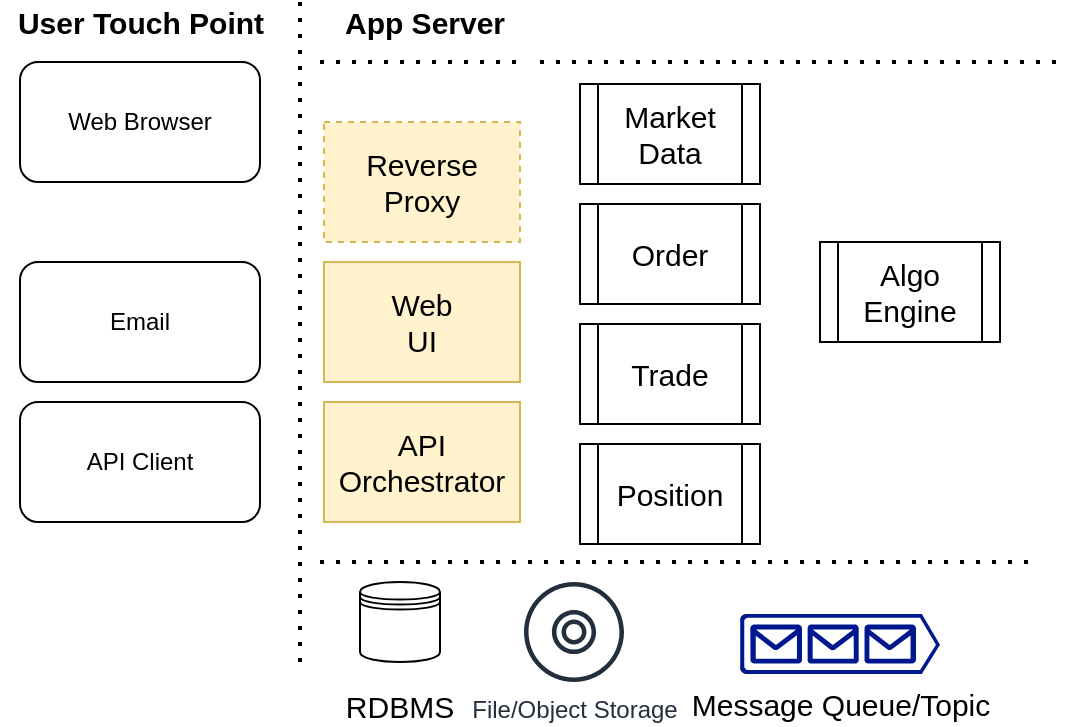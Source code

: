 <mxfile version="17.4.4" type="github">
  <diagram name="Page-1" id="74b105a0-9070-1c63-61bc-23e55f88626e">
    <mxGraphModel dx="2018" dy="1104" grid="1" gridSize="10" guides="1" tooltips="1" connect="1" arrows="1" fold="1" page="1" pageScale="1.5" pageWidth="1169" pageHeight="826" background="none" math="0" shadow="0">
      <root>
        <mxCell id="0" style=";html=1;" />
        <mxCell id="1" style=";html=1;" parent="0" />
        <mxCell id="s5AODR6MLD7gWB9dPqhO-4" value="" style="endArrow=none;dashed=1;html=1;dashPattern=1 3;strokeWidth=2;rounded=0;" edge="1" parent="1">
          <mxGeometry width="50" height="50" relative="1" as="geometry">
            <mxPoint x="170" y="290" as="sourcePoint" />
            <mxPoint x="530" y="290" as="targetPoint" />
          </mxGeometry>
        </mxCell>
        <mxCell id="s5AODR6MLD7gWB9dPqhO-5" value="" style="endArrow=none;dashed=1;html=1;dashPattern=1 3;strokeWidth=2;rounded=0;" edge="1" parent="1">
          <mxGeometry width="50" height="50" relative="1" as="geometry">
            <mxPoint x="160" y="340" as="sourcePoint" />
            <mxPoint x="160" y="10" as="targetPoint" />
          </mxGeometry>
        </mxCell>
        <mxCell id="s5AODR6MLD7gWB9dPqhO-6" value="Web Browser" style="rounded=1;whiteSpace=wrap;html=1;" vertex="1" parent="1">
          <mxGeometry x="20" y="40" width="120" height="60" as="geometry" />
        </mxCell>
        <mxCell id="s5AODR6MLD7gWB9dPqhO-7" value="&lt;b&gt;&lt;font style=&quot;font-size: 15px&quot;&gt;User Touch Point&lt;/font&gt;&lt;/b&gt;" style="text;html=1;resizable=0;autosize=1;align=center;verticalAlign=middle;points=[];fillColor=none;strokeColor=none;rounded=0;" vertex="1" parent="1">
          <mxGeometry x="10" y="10" width="140" height="20" as="geometry" />
        </mxCell>
        <mxCell id="s5AODR6MLD7gWB9dPqhO-8" value="Email" style="rounded=1;whiteSpace=wrap;html=1;" vertex="1" parent="1">
          <mxGeometry x="20" y="140" width="120" height="60" as="geometry" />
        </mxCell>
        <mxCell id="s5AODR6MLD7gWB9dPqhO-9" value="API Client" style="rounded=1;whiteSpace=wrap;html=1;" vertex="1" parent="1">
          <mxGeometry x="20" y="210" width="120" height="60" as="geometry" />
        </mxCell>
        <mxCell id="s5AODR6MLD7gWB9dPqhO-10" value="&lt;b&gt;&lt;font style=&quot;font-size: 15px&quot;&gt;App Server&lt;/font&gt;&lt;/b&gt;" style="text;html=1;resizable=0;autosize=1;align=center;verticalAlign=middle;points=[];fillColor=none;strokeColor=none;rounded=0;" vertex="1" parent="1">
          <mxGeometry x="172" y="10" width="100" height="20" as="geometry" />
        </mxCell>
        <mxCell id="s5AODR6MLD7gWB9dPqhO-11" value="Reverse&lt;br&gt;Proxy" style="rounded=0;whiteSpace=wrap;html=1;fontSize=15;dashed=1;fillColor=#fff2cc;strokeColor=#d6b656;" vertex="1" parent="1">
          <mxGeometry x="172" y="70" width="98" height="60" as="geometry" />
        </mxCell>
        <mxCell id="s5AODR6MLD7gWB9dPqhO-12" value="API&lt;br&gt;Orchestrator" style="rounded=0;whiteSpace=wrap;html=1;fontSize=15;fillColor=#fff2cc;strokeColor=#d6b656;" vertex="1" parent="1">
          <mxGeometry x="172" y="210" width="98" height="60" as="geometry" />
        </mxCell>
        <mxCell id="s5AODR6MLD7gWB9dPqhO-15" value="Web&lt;br&gt;UI" style="rounded=0;whiteSpace=wrap;html=1;fontSize=15;fillColor=#fff2cc;strokeColor=#d6b656;" vertex="1" parent="1">
          <mxGeometry x="172" y="140" width="98" height="60" as="geometry" />
        </mxCell>
        <mxCell id="s5AODR6MLD7gWB9dPqhO-18" value="Message Queue/Topic" style="sketch=0;aspect=fixed;pointerEvents=1;shadow=0;dashed=0;html=1;strokeColor=none;labelPosition=center;verticalLabelPosition=bottom;verticalAlign=top;align=center;fillColor=#00188D;shape=mxgraph.azure.queue_generic;fontSize=15;" vertex="1" parent="1">
          <mxGeometry x="380" y="316" width="100" height="30" as="geometry" />
        </mxCell>
        <mxCell id="s5AODR6MLD7gWB9dPqhO-19" value="&lt;br&gt;&lt;br&gt;&lt;br&gt;&lt;br&gt;RDBMS" style="shape=datastore;whiteSpace=wrap;html=1;fontSize=15;" vertex="1" parent="1">
          <mxGeometry x="190" y="300" width="40" height="40" as="geometry" />
        </mxCell>
        <mxCell id="s5AODR6MLD7gWB9dPqhO-20" value="File/Object Storage" style="sketch=0;outlineConnect=0;fontColor=#232F3E;gradientColor=none;fillColor=#232F3D;strokeColor=none;dashed=0;verticalLabelPosition=bottom;verticalAlign=top;align=center;html=1;fontSize=12;fontStyle=0;aspect=fixed;pointerEvents=1;shape=mxgraph.aws4.disk;" vertex="1" parent="1">
          <mxGeometry x="272" y="300" width="50" height="50" as="geometry" />
        </mxCell>
        <mxCell id="s5AODR6MLD7gWB9dPqhO-24" value="" style="endArrow=none;dashed=1;html=1;dashPattern=1 3;strokeWidth=2;rounded=0;" edge="1" parent="1">
          <mxGeometry width="50" height="50" relative="1" as="geometry">
            <mxPoint x="170" y="40" as="sourcePoint" />
            <mxPoint x="270" y="40" as="targetPoint" />
          </mxGeometry>
        </mxCell>
        <mxCell id="s5AODR6MLD7gWB9dPqhO-25" value="" style="endArrow=none;dashed=1;html=1;dashPattern=1 3;strokeWidth=2;rounded=0;" edge="1" parent="1">
          <mxGeometry width="50" height="50" relative="1" as="geometry">
            <mxPoint x="280" y="40" as="sourcePoint" />
            <mxPoint x="540" y="40" as="targetPoint" />
          </mxGeometry>
        </mxCell>
        <mxCell id="s5AODR6MLD7gWB9dPqhO-27" value="Market&lt;br&gt;Data" style="shape=process;whiteSpace=wrap;html=1;backgroundOutline=1;fontSize=15;" vertex="1" parent="1">
          <mxGeometry x="300" y="51" width="90" height="50" as="geometry" />
        </mxCell>
        <mxCell id="s5AODR6MLD7gWB9dPqhO-28" value="Order" style="shape=process;whiteSpace=wrap;html=1;backgroundOutline=1;fontSize=15;" vertex="1" parent="1">
          <mxGeometry x="300" y="111" width="90" height="50" as="geometry" />
        </mxCell>
        <mxCell id="s5AODR6MLD7gWB9dPqhO-29" value="Algo&lt;br&gt;Engine" style="shape=process;whiteSpace=wrap;html=1;backgroundOutline=1;fontSize=15;" vertex="1" parent="1">
          <mxGeometry x="420" y="130" width="90" height="50" as="geometry" />
        </mxCell>
        <mxCell id="s5AODR6MLD7gWB9dPqhO-30" value="Trade" style="shape=process;whiteSpace=wrap;html=1;backgroundOutline=1;fontSize=15;" vertex="1" parent="1">
          <mxGeometry x="300" y="171" width="90" height="50" as="geometry" />
        </mxCell>
        <mxCell id="s5AODR6MLD7gWB9dPqhO-31" value="Position" style="shape=process;whiteSpace=wrap;html=1;backgroundOutline=1;fontSize=15;" vertex="1" parent="1">
          <mxGeometry x="300" y="231" width="90" height="50" as="geometry" />
        </mxCell>
      </root>
    </mxGraphModel>
  </diagram>
</mxfile>
